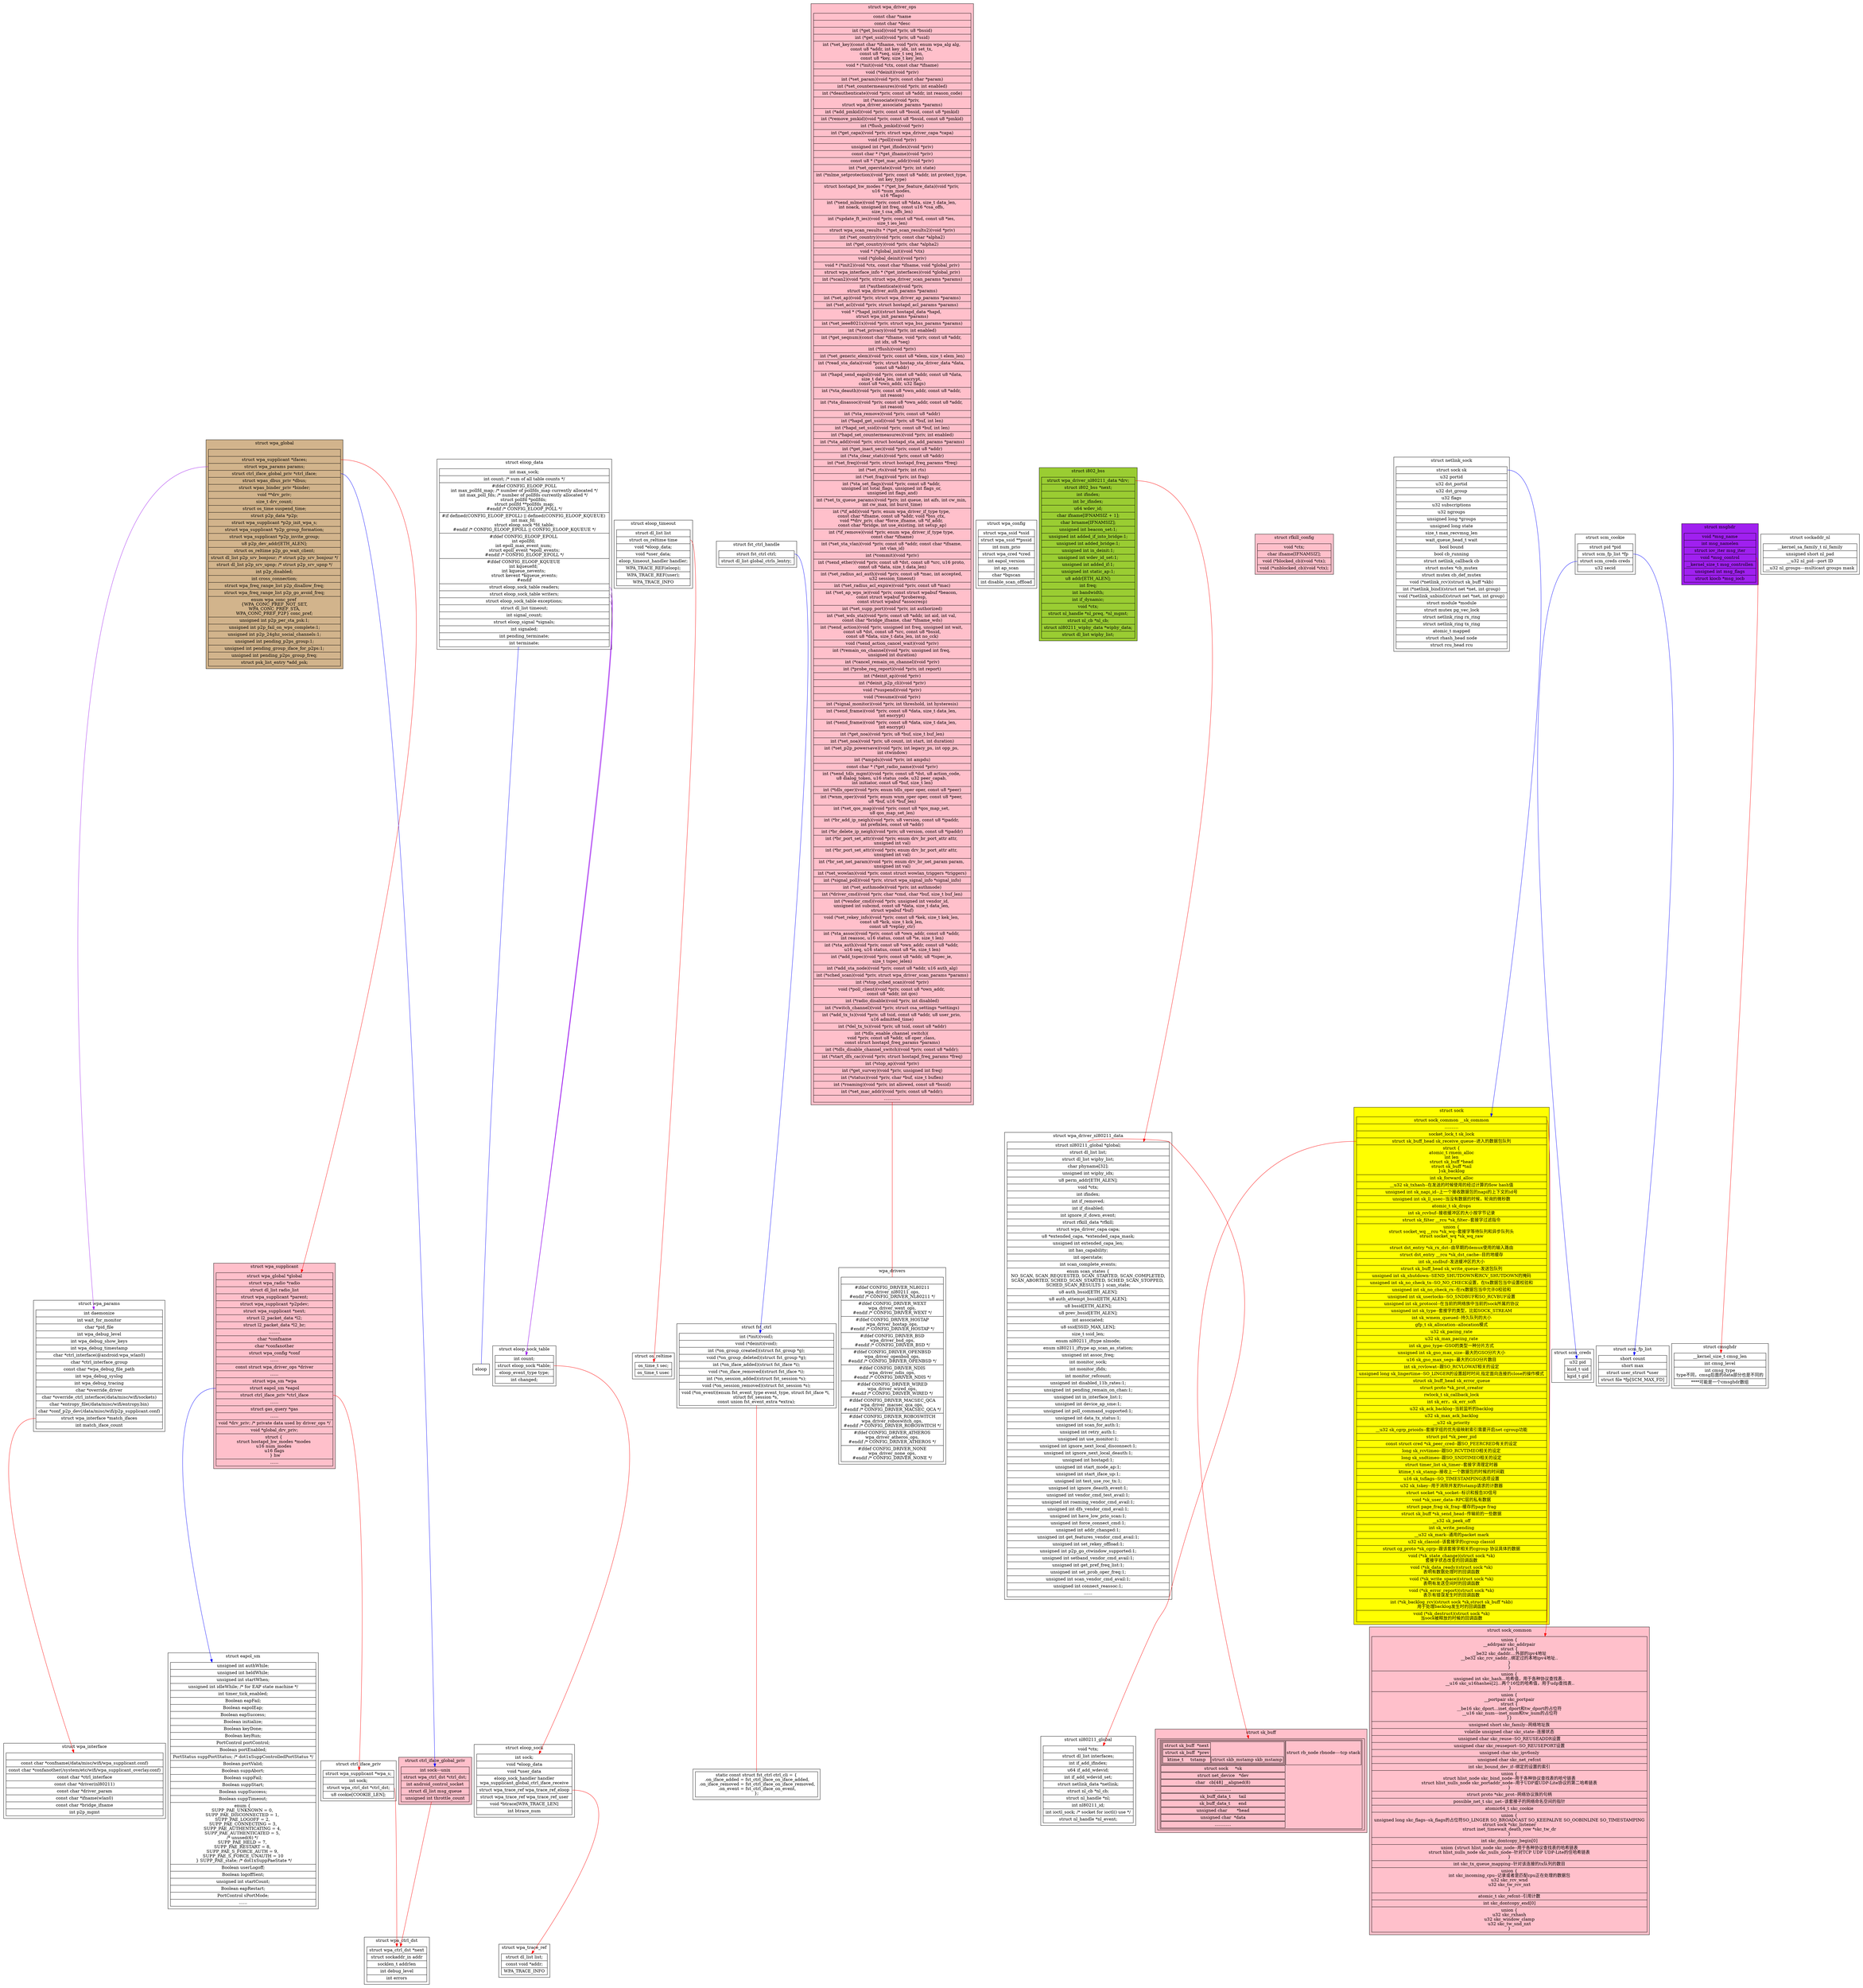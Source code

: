 digraph bluedroid{
	node[shape=record];

	subgraph cluster_struct_wpa_interface{
		label="struct wpa_interface";
		"struct wpa_interface"[label="{
			|const char *confname(/data/misc/wifi/wpa_supplicant.conf)
			|const char *confanother(/system/etc/wifi/wpa_supplicant_overlay.conf)
			|const char *ctrl_interface
			|const char *driver(nl80211)
			|const char *driver_param
			|const char *ifname(wlan0)
			|const char *bridge_ifname
			|int p2p_mgmt
		}"];
	}

	subgraph cluster_struct_wpa_params{
		label="struct wpa_params";
		"struct wpa_params"[label="{
			int daemonize
			|int wait_for_monitor
			|char *pid_file
			|int wpa_debug_level
			|int wpa_debug_show_keys
			|int wpa_debug_timestamp
			|char *ctrl_interface(@android:wpa_wlan0)
			|char *ctrl_interface_group
			|const char *wpa_debug_file_path
			|int wpa_debug_syslog
			|int wpa_debug_tracing
			|char *override_driver
			|char *override_ctrl_interface(/data/misc/wifi/sockets)
			|char *entropy_file(/data/misc/wifi/entropy.bin)
			|char *conf_p2p_dev(/data/misc/wifi/p2p_supplicant.conf)
			|<match_ifaces>struct wpa_interface *match_ifaces
			|int match_iface_count
		}"];
	}
	"struct wpa_params":match_ifaces->"struct wpa_interface"[color=red];
	"struct wpa_global":ifaces->"struct wpa_supplicant"[color=red];

	subgraph cluster_struct_wpa_global{
		label="struct wpa_global";
		bgcolor=tan;
		"struct wpa_global"[label="{
	|<ifaces>struct wpa_supplicant *ifaces;
    |<params>struct wpa_params params;
    |<ctrl_iface>struct ctrl_iface_global_priv *ctrl_iface;
    |struct wpas_dbus_priv *dbus;
    |struct wpas_binder_priv *binder;
    |void **drv_priv;
	|size_t drv_count;
    |struct os_time suspend_time;
    |struct p2p_data *p2p;
    |struct wpa_supplicant *p2p_init_wpa_s;
    |struct wpa_supplicant *p2p_group_formation;
    |struct wpa_supplicant *p2p_invite_group;
    |u8 p2p_dev_addr[ETH_ALEN];
    |struct os_reltime p2p_go_wait_client;
    |struct dl_list p2p_srv_bonjour; /* struct p2p_srv_bonjour */
    |struct dl_list p2p_srv_upnp; /* struct p2p_srv_upnp */
    |int p2p_disabled;
    |int cross_connection;
    |struct wpa_freq_range_list p2p_disallow_freq;
    |struct wpa_freq_range_list p2p_go_avoid_freq;
    |enum wpa_conc_pref \n\{WPA_CONC_PREF_NOT_SET,\nWPA_CONC_PREF_STA,\nWPA_CONC_PREF_P2P\} conc_pref;
    |unsigned int p2p_per_sta_psk:1;
    |unsigned int p2p_fail_on_wps_complete:1;
    |unsigned int p2p_24ghz_social_channels:1;
    |unsigned int pending_p2ps_group:1;
    |unsigned int pending_group_iface_for_p2ps:1;
    |unsigned int pending_p2ps_group_freq;
    |struct psk_list_entry *add_psk;
		}"];
	}
	"struct wpa_global":params->"struct wpa_params"[color=purple];
	"struct wpa_global":ctrl_iface->"struct ctrl_iface_global_priv"[color=blue];
	subgraph cluster_struct_ctrl_iface_global_priv{
		label="struct ctrl_iface_global_priv";
		bgcolor=pink;
		"struct ctrl_iface_global_priv"[label="{
			 int sock---unix
    		|struct wpa_ctrl_dst *ctrl_dst;
    		|int android_control_socket
			|struct dl_list msg_queue
			|unsigned int throttle_count
		}"];
	}


	"struct ctrl_iface_global_priv":ctrl_dst->"struct wpa_ctrl_dst"[color=red];

	subgraph cluster_struct_wpa_ctrl_dst{
		label="struct wpa_ctrl_dst";
		"struct wpa_ctrl_dst"[label="{
			struct wpa_ctrl_dst *next
		|struct sockaddr_in addr
		|socklen_t addrlen
		|int debug_level
		|int errors
		}"];
	}

	"struct eloop_data"->"eloop"[arrowhead=none color=blue];

	subgraph cluster_struct_eloop_data{
		label="struct eloop_data";
		"struct eloop_data"[label="{
			int max_sock;
    |int count; /* sum of all table counts */
|#ifdef CONFIG_ELOOP_POLL\n
    int max_pollfd_map; /* number of pollfds_map currently allocated */
    \nint max_poll_fds; /* number of pollfds currently allocated */
    \nstruct pollfd *pollfds;
    \nstruct pollfd **pollfds_map;
\n#endif /* CONFIG_ELOOP_POLL */
|#if defined(CONFIG_ELOOP_EPOLL) \|\| defined(CONFIG_ELOOP_KQUEUE)
    \nint max_fd;
    \nstruct eloop_sock *fd_table;
\n#endif /* CONFIG_ELOOP_EPOLL \|\| CONFIG_ELOOP_KQUEUE */
|#ifdef CONFIG_ELOOP_EPOLL
    \nint epollfd;
    \nint epoll_max_event_num;
    \nstruct epoll_event *epoll_events;
\n#endif /* CONFIG_ELOOP_EPOLL */
|#ifdef CONFIG_ELOOP_KQUEUE
    \nint kqueuefd;
    \nint kqueue_nevents;
    \nstruct kevent *kqueue_events;
\n#endif
    |<reader>struct eloop_sock_table readers;
    |<writer>struct eloop_sock_table writers;
    |<exception>struct eloop_sock_table exceptions;
    |struct dl_list timeout;
    |int signal_count;
    |struct eloop_signal *signals;
    |int signaled;
    |int pending_terminate;
    |int terminate;
		}"];
	}

	"struct eloop_data":reader->"struct eloop_sock_table"[color=purple];
	"struct eloop_data":writer->"struct eloop_sock_table"[color=purple];
	"struct eloop_data":exception->"struct eloop_sock_table"[color=purple];

	subgraph cluster_struct_eloop_sock_table{
		label="struct eloop_sock_table";
		"struct eloop_sock_table"[label="{
		int count;
    |<table>struct eloop_sock *table;
    |eloop_event_type type;
    |int changed;
	}"];
	}

	"struct eloop_sock_table":table->"struct eloop_sock"[color=red];

	subgraph cluster_struct_eloop_sock{
		label="struct eloop_sock";
		"struct eloop_sock"[label="{
	int sock;
    |void *eloop_data
    |void *user_data
    |eloop_sock_handler handler\nwpa_supplicant_global_ctrl_iface_receive
	|<ref_eloop>struct wpa_trace_ref wpa_trace_ref_eloop
	|struct wpa_trace_ref wpa_trace_ref_user
	|void *btrace[WPA_TRACE_LEN]
	|int btrace_num
	}"];
	}

	"struct eloop_sock":ref_eloop->"struct wpa_trace_ref"[color=red];

	subgraph cluster_struct_wpa_trace_ref{
		label="struct wpa_trace_ref";
		"struct wpa_trace_ref"[label="{
	struct dl_list list;
    |const void *addr;
    |WPA_TRACE_INFO
		}"];
	}

	subgraph cluster_struct_eloop_timeout{
		label="struct eloop_timeout";
		"struct eloop_timeout"[label="{
			struct dl_list list
			|<time>struct os_reltime time
			|void *eloop_data;
    |void *user_data;
    |eloop_timeout_handler handler;
    |WPA_TRACE_REF(eloop);
    |WPA_TRACE_REF(user);
    |WPA_TRACE_INFO
	}"];
	}

	"struct eloop_timeout":time->"struct os_reltime"[color=red];
	subgraph cluster_struct_os_reltime{
		label="struct os_reltime";
		"struct os_reltime"[label="{
		 os_time_t sec;
    	|os_time_t usec
	}"];
	}

	subgraph cluster_struct_fst_ctrl{
		label="struct fst_ctrl";
		"struct fst_ctrl"[label="{
		int (*init)(void);
    |void (*deinit)(void);
    |int (*on_group_created)(struct fst_group *g);
    |void (*on_group_deleted)(struct fst_group *g);
    |int (*on_iface_added)(struct fst_iface *i);
    |void (*on_iface_removed)(struct fst_iface *i);
    |int (*on_session_added)(struct fst_session *s);
    |void (*on_session_removed)(struct fst_session *s);
	|void (*on_event)(enum fst_event_type event_type, struct fst_iface *i,
             \nstruct fst_session *s,
             \nconst union fst_event_extra *extra);
	}"];
	}

	"struct fst_ctrl"->"ctrl_cli"[arrowhead=none color=red];

	subgraph cluster_ctrl_cli{
		"ctrl_cli"[label="{
			static const struct fst_ctrl ctrl_cli = \{\n
    		.on_iface_added = fst_ctrl_iface_on_iface_added,\n
    		.on_iface_removed =  fst_ctrl_iface_on_iface_removed,\n
    		.on_event = fst_ctrl_iface_on_event,\n
			\};
		}"];
	}

	subgraph cluster_struct_fst_ctrl_handle{
		label="struct fst_ctrl_handle";
		"struct fst_ctrl_handle"[label="{
		<ctrl>struct fst_ctrl ctrl;
    |struct dl_list global_ctrls_lentry;
	}"];
	}
	 "struct fst_ctrl_handle":ctrl->"struct fst_ctrl"[color=blue];

	 "struct wpa_driver_ops"->"wpa_drivers"[arrowhead=none color=red];

	subgraph cluster_struct_wpa_driver_ops{
		label="struct wpa_driver_ops";
		bgcolor=pink;
		"struct wpa_driver_ops"[label="{
		const char *name
		|const char *desc
		|int (*get_bssid)(void *priv, u8 *bssid)
		|int (*get_ssid)(void *priv, u8 *ssid)
		|int (*set_key)(const char *ifname, void *priv, enum wpa_alg alg,
               \nconst u8 *addr, int key_idx, int set_tx,
               \nconst u8 *seq, size_t seq_len,
               \nconst u8 *key, size_t key_len)
		| void * (*init)(void *ctx, const char *ifname)
		|void (*deinit)(void *priv)|int (*set_param)(void *priv, const char *param)
		|int (*set_countermeasures)(void *priv, int enabled)
		|int (*deauthenticate)(void *priv, const u8 *addr, int reason_code)
		|int (*associate)(void *priv,
             \nstruct wpa_driver_associate_params *params)
		|int (*add_pmkid)(void *priv, const u8 *bssid, const u8 *pmkid)
		|int (*remove_pmkid)(void *priv, const u8 *bssid, const u8 *pmkid)
		|int (*flush_pmkid)(void *priv)
		|int (*get_capa)(void *priv, struct wpa_driver_capa *capa)
		|void (*poll)(void *priv)
		|unsigned int (*get_ifindex)(void *priv)
		|const char * (*get_ifname)(void *priv)
		|const u8 * (*get_mac_addr)(void *priv)
		|int (*set_operstate)(void *priv, int state)
		|int (*mlme_setprotection)(void *priv, const u8 *addr, int protect_type,
                  \nint key_type)
		|struct hostapd_hw_modes * (*get_hw_feature_data)(void *priv,
                             \nu16 *num_modes,
                             \nu16 *flags)
		|int (*send_mlme)(void *priv, const u8 *data, size_t data_len,
             \nint noack, unsigned int freq, const u16 *csa_offs,
             \nsize_t csa_offs_len)
		|int (*update_ft_ies)(void *priv, const u8 *md, const u8 *ies,
               \nsize_t ies_len)
		|struct wpa_scan_results * (*get_scan_results2)(void *priv)
		|int (*set_country)(void *priv, const char *alpha2)
		|int (*get_country)(void *priv, char *alpha2)
		|void * (*global_init)(void *ctx)
		|void (*global_deinit)(void *priv)
		|void * (*init2)(void *ctx, const char *ifname, void *global_priv)
		|struct wpa_interface_info * (*get_interfaces)(void *global_priv)
		|int (*scan2)(void *priv, struct wpa_driver_scan_params *params)
		|int (*authenticate)(void *priv,
                \nstruct wpa_driver_auth_params *params)
		|int (*set_ap)(void *priv, struct wpa_driver_ap_params *params)
		|int (*set_acl)(void *priv, struct hostapd_acl_params *params)
		|void * (*hapd_init)(struct hostapd_data *hapd,
                \nstruct wpa_init_params *params)
		|int (*set_ieee8021x)(void *priv, struct wpa_bss_params *params)
		|int (*set_privacy)(void *priv, int enabled)
		|int (*get_seqnum)(const char *ifname, void *priv, const u8 *addr,
              \nint idx, u8 *seq)
		|int (*flush)(void *priv)
		|int (*set_generic_elem)(void *priv, const u8 *elem, size_t elem_len)
		|int (*read_sta_data)(void *priv, struct hostap_sta_driver_data *data,
                 \nconst u8 *addr)
		|int (*hapd_send_eapol)(void *priv, const u8 *addr, const u8 *data,
                   \nsize_t data_len, int encrypt,
                   \nconst u8 *own_addr, u32 flags)
		|int (*sta_deauth)(void *priv, const u8 *own_addr, const u8 *addr,
              \nint reason)

		|int (*sta_disassoc)(void *priv, const u8 *own_addr, const u8 *addr,
                \nint reason)
		|int (*sta_remove)(void *priv, const u8 *addr)
		|int (*hapd_get_ssid)(void *priv, u8 *buf, int len)
		|int (*hapd_set_ssid)(void *priv, const u8 *buf, int len)
		|int (*hapd_set_countermeasures)(void *priv, int enabled)
		|int (*sta_add)(void *priv, struct hostapd_sta_add_params *params)
		|int (*get_inact_sec)(void *priv, const u8 *addr)
		|int (*sta_clear_stats)(void *priv, const u8 *addr)
		|int (*set_freq)(void *priv, struct hostapd_freq_params *freq)
		|int (*set_rts)(void *priv, int rts)
		|int (*set_frag)(void *priv, int frag)
		|int (*sta_set_flags)(void *priv, const u8 *addr,
                 \nunsigned int total_flags, unsigned int flags_or,
                 \nunsigned int flags_and)
		|int (*set_tx_queue_params)(void *priv, int queue, int aifs, int cw_min,
                   \nint cw_max, int burst_time)
		|int (*if_add)(void *priv, enum wpa_driver_if_type type,
              \nconst char *ifname, const u8 *addr, void *bss_ctx,
              \nvoid **drv_priv, char *force_ifname, u8 *if_addr,
              \nconst char *bridge, int use_existing, int setup_ap)
		|int (*if_remove)(void *priv, enum wpa_driver_if_type type,
             \nconst char *ifname)
		|int (*set_sta_vlan)(void *priv, const u8 *addr, const char *ifname,
                \nint vlan_id)
		|int (*commit)(void *priv)
		|int (*send_ether)(void *priv, const u8 *dst, const u8 *src, u16 proto,
              \nconst u8 *data, size_t data_len)
		|int (*set_radius_acl_auth)(void *priv, const u8 *mac, int accepted,
                   \nu32 session_timeout)
		|int (*set_radius_acl_expire)(void *priv, const u8 *mac)
		|int (*set_ap_wps_ie)(void *priv, const struct wpabuf *beacon,
                 \nconst struct wpabuf *proberesp,
                 \nconst struct wpabuf *assocresp)
		|int (*set_supp_port)(void *priv, int authorized)
		| int (*set_wds_sta)(void *priv, const u8 *addr, int aid, int val,
               \nconst char *bridge_ifname, char *ifname_wds)
		|int (*send_action)(void *priv, unsigned int freq, unsigned int wait,
              \n const u8 *dst, const u8 *src, const u8 *bssid,
               \nconst u8 *data, size_t data_len, int no_cck)
		|void (*send_action_cancel_wait)(void *priv)
		|int (*remain_on_channel)(void *priv, unsigned int freq,
                 \nunsigned int duration)
		|int (*cancel_remain_on_channel)(void *priv)
		|int (*probe_req_report)(void *priv, int report)
		|int (*deinit_ap)(void *priv)
		|int (*deinit_p2p_cli)(void *priv)
		|void (*suspend)(void *priv)
		|void (*resume)(void *priv)
		|int (*signal_monitor)(void *priv, int threshold, int hysteresis)
		|int (*send_frame)(void *priv, const u8 *data, size_t data_len,
              \nint encrypt)
		|int (*send_frame)(void *priv, const u8 *data, size_t data_len,
              \nint encrypt)
		|int (*get_noa)(void *priv, u8 *buf, size_t buf_len)
		|int (*set_noa)(void *priv, u8 count, int start, int duration)
		|int (*set_p2p_powersave)(void *priv, int legacy_ps, int opp_ps,
                 \nint ctwindow)
		|int (*ampdu)(void *priv, int ampdu)
		|const char * (*get_radio_name)(void *priv)
		|int (*send_tdls_mgmt)(void *priv, const u8 *dst, u8 action_code,
                  \nu8 dialog_token, u16 status_code, u32 peer_capab,
                  \nint initiator, const u8 *buf, size_t len)


		|int (*tdls_oper)(void *priv, enum tdls_oper oper, const u8 *peer)
		|int (*wnm_oper)(void *priv, enum wnm_oper oper, const u8 *peer,
            \nu8 *buf, u16 *buf_len)
		|int (*set_qos_map)(void *priv, const u8 *qos_map_set,
               \nu8 qos_map_set_len)
		|int (*br_add_ip_neigh)(void *priv, u8 version, const u8 *ipaddr,
                   \nint prefixlen, const u8 *addr)
		|int (*br_delete_ip_neigh)(void *priv, u8 version, const u8 *ipaddr)
		|int (*br_port_set_attr)(void *priv, enum drv_br_port_attr attr,
                \nunsigned int val)
		|int (*br_port_set_attr)(void *priv, enum drv_br_port_attr attr,
                \nunsigned int val)
		|int (*br_set_net_param)(void *priv, enum drv_br_net_param param,
                \nunsigned int val)
		|int (*set_wowlan)(void *priv, const struct wowlan_triggers *triggers)
		|int (*signal_poll)(void *priv, struct wpa_signal_info *signal_info)
		|int (*set_authmode)(void *priv, int authmode)
		|int (*driver_cmd)(void *priv, char *cmd, char *buf, size_t buf_len)
		|int (*vendor_cmd)(void *priv, unsigned int vendor_id,
              \nunsigned int subcmd, const u8 *data, size_t data_len,
              \nstruct wpabuf *buf)
		|void (*set_rekey_info)(void *priv, const u8 *kek, size_t kek_len,
                   \nconst u8 *kck, size_t kck_len,
                   \nconst u8 *replay_ctr)
		|int (*sta_assoc)(void *priv, const u8 *own_addr, const u8 *addr,
              \nint reassoc, u16 status, const u8 *ie, size_t len)

		|int (*sta_auth)(void *priv, const u8 *own_addr, const u8 *addr,
             \nu16 seq, u16 status, const u8 *ie, size_t len)
		|int (*add_tspec)(void *priv, const u8 *addr, u8 *tspec_ie,
              \nsize_t tspec_ielen)
		|int (*add_sta_node)(void *priv, const u8 *addr, u16 auth_alg)
		|int (*sched_scan)(void *priv, struct wpa_driver_scan_params *params)
		|int (*stop_sched_scan)(void *priv)
		|void (*poll_client)(void *priv, const u8 *own_addr,
                \nconst u8 *addr, int qos)
		|int (*radio_disable)(void *priv, int disabled)
		|int (*switch_channel)(void *priv, struct csa_settings *settings)
		|int (*add_tx_ts)(void *priv, u8 tsid, const u8 *addr, u8 user_prio,
             \nu16 admitted_time)
		|int (*del_tx_ts)(void *priv, u8 tsid, const u8 *addr)
		|int (*tdls_enable_channel_switch)(
        \nvoid *priv, const u8 *addr, u8 oper_class,
        \nconst struct hostapd_freq_params *params)
		| int (*tdls_disable_channel_switch)(void *priv, const u8 *addr);

		| int (*start_dfs_cac)(void *priv, struct hostapd_freq_params *freq)
		|int (*stop_ap)(void *priv)
		|int (*get_survey)(void *priv, unsigned int freq)

		|int (*status)(void *priv, char *buf, size_t buflen)
		|int (*roaming)(void *priv, int allowed, const u8 *bssid)
		|int (*set_mac_addr)(void *priv, const u8 *addr);
		|............

	}"];
	}

	subgraph cluster_wpa_drivers{
		label="wpa_drivers";
		"wpa_drivers"[label="{
	|#ifdef CONFIG_DRIVER_NL80211
	\nwpa_driver_nl80211_ops,
	\n#endif /* CONFIG_DRIVER_NL80211 */
	|#ifdef CONFIG_DRIVER_WEXT
	\nwpa_driver_wext_ops,
	\n#endif /* CONFIG_DRIVER_WEXT */
	|#ifdef CONFIG_DRIVER_HOSTAP
	\nwpa_driver_hostap_ops,
	\n#endif /* CONFIG_DRIVER_HOSTAP */
	|#ifdef CONFIG_DRIVER_BSD
	\nwpa_driver_bsd_ops,
	\n#endif /* CONFIG_DRIVER_BSD */
	|#ifdef CONFIG_DRIVER_OPENBSD
	\nwpa_driver_openbsd_ops,
	\n#endif /* CONFIG_DRIVER_OPENBSD */
	|#ifdef CONFIG_DRIVER_NDIS
	\nwpa_driver_ndis_ops,
	\n#endif /* CONFIG_DRIVER_NDIS */
	|#ifdef CONFIG_DRIVER_WIRED
	\nwpa_driver_wired_ops,
	\n#endif /* CONFIG_DRIVER_WIRED */
	|#ifdef CONFIG_DRIVER_MACSEC_QCA
	\nwpa_driver_macsec_qca_ops,
	\n#endif /* CONFIG_DRIVER_MACSEC_QCA */
	|#ifdef CONFIG_DRIVER_ROBOSWITCH
	\nwpa_driver_roboswitch_ops,
	\n#endif /* CONFIG_DRIVER_ROBOSWITCH */
	|#ifdef CONFIG_DRIVER_ATHEROS
	\nwpa_driver_atheros_ops,
	\n#endif /* CONFIG_DRIVER_ATHEROS */
	|#ifdef CONFIG_DRIVER_NONE
	\nwpa_driver_none_ops,
	\n#endif /* CONFIG_DRIVER_NONE */
	}"];
	}

	subgraph cluster_struct_wpa_supplicant{
		label="struct wpa_supplicant";
		bgcolor=pink;
		"struct wpa_supplicant"[label="{
			struct wpa_global *global
			|struct wpa_radio *radio
			|struct dl_list radio_list
			|struct wpa_supplicant *parent;
    |struct wpa_supplicant *p2pdev;
    |struct wpa_supplicant *next;
    |struct l2_packet_data *l2;
    |struct l2_packet_data *l2_br;
	|........
	|char *confname
	|char *confanother
	|struct wpa_config *conf
	|......
	|const struct wpa_driver_ops *driver
	|......
	|<wpa>struct wpa_sm *wpa
    |<eapol>struct eapol_sm *eapol
	|<ctrl_iface>struct ctrl_iface_priv *ctrl_iface
	|......
	|struct gas_query *gas
	|......
	|void *drv_priv; /* private data used by driver_ops */
    |void *global_drv_priv;
	|struct \{
        \nstruct hostapd_hw_modes *modes
        \nu16 num_modes
        \nu16 flags\n
    	\} hw
	|......

	
		}"];
	}

	"struct wpa_supplicant":eapol->"struct eapol_sm"[color=blue];
	"struct wpa_supplicant":ctrl_iface->"struct ctrl_iface_priv"[color=red];

	subgraph cluster_struct_ctrl_iface_priv{
		label="struct ctrl_iface_priv";
		"struct ctrl_iface_priv"[label="{
		struct wpa_supplicant *wpa_s;
		|int sock;
		|<dst>struct wpa_ctrl_dst *ctrl_dst;
		|u8 cookie[COOKIE_LEN];
		}"];
	}
	"struct ctrl_iface_priv":dst->"struct wpa_ctrl_dst"[color=red];

	subgraph cluster_struct_wpa_config{
		label="struct wpa_config";
		"struct wpa_config"[label="{
		struct wpa_ssid *ssid
		|struct wpa_ssid **pssid
		|int num_prio
		|struct wpa_cred *cred
		|int eapol_version
		|int ap_scan
		|char *bgscan
		|int disable_scan_offload
	}"];
	}

	subgraph cluster_struct_eapol_sm{
		label="struct eapol_sm";
		"struct eapol_sm"[label="{
		unsigned int authWhile;
    |unsigned int heldWhile;
    |unsigned int startWhen;
    |unsigned int idleWhile; /* for EAP state machine */
    |int timer_tick_enabled;
	|Boolean eapFail;
    |Boolean eapolEap;
    |Boolean eapSuccess;
    |Boolean initialize;
    |Boolean keyDone;
    |Boolean keyRun;
    |PortControl portControl;
    |Boolean portEnabled;
    |PortStatus suppPortStatus;  /* dot1xSuppControlledPortStatus */
    |Boolean portValid;
    |Boolean suppAbort;
    |Boolean suppFail;
    |Boolean suppStart;
    |Boolean suppSuccess;
    |Boolean suppTimeout;
	|enum \{
        \nSUPP_PAE_UNKNOWN = 0,
        \nSUPP_PAE_DISCONNECTED = 1,
        \nSUPP_PAE_LOGOFF = 2,
       \n SUPP_PAE_CONNECTING = 3,
        \nSUPP_PAE_AUTHENTICATING = 4,
        \nSUPP_PAE_AUTHENTICATED = 5,
        \n/* unused(6) */
        \nSUPP_PAE_HELD = 7,
        \nSUPP_PAE_RESTART = 8,
        \nSUPP_PAE_S_FORCE_AUTH = 9,
        \nSUPP_PAE_S_FORCE_UNAUTH = 10\n
    \} SUPP_PAE_state; /* dot1xSuppPaeState */
	|Boolean userLogoff;
    |Boolean logoffSent;
    |unsigned int startCount;
    |Boolean eapRestart;
    |PortControl sPortMode;
	|......


	}"]
	}
	"struct i802_bss":drv->"struct wpa_driver_nl80211_data"[color=red];
	subgraph cluster_struct_i802_bss{
		label="struct i802_bss";
		bgcolor="yellowgreen";
		"struct i802_bss"[label="{
			<drv>struct wpa_driver_nl80211_data *drv;
    |struct i802_bss *next;
    |int ifindex;
    |int br_ifindex;
    |u64 wdev_id;
    |char ifname[IFNAMSIZ + 1];
    |char brname[IFNAMSIZ];
    |unsigned int beacon_set:1;
    |unsigned int added_if_into_bridge:1;
    |unsigned int added_bridge:1;
    |unsigned int in_deinit:1;
    |unsigned int wdev_id_set:1;
    |unsigned int added_if:1;
    |unsigned int static_ap:1;

    |u8 addr[ETH_ALEN];

    |int freq;
    |int bandwidth;
    |int if_dynamic;

    |void *ctx;
    |struct nl_handle *nl_preq, *nl_mgmt;
    |struct nl_cb *nl_cb;

    |struct nl80211_wiphy_data *wiphy_data;
    |struct dl_list wiphy_list;
		}"];
	}

	subgraph cluster_struct_nl80211_global{
		label="struct nl80211_global";
		"struct nl80211_global"[label="{
		void *ctx;
    |struct dl_list interfaces;
    |int if_add_ifindex;
    |u64 if_add_wdevid;
    |int if_add_wdevid_set;
    |struct netlink_data *netlink;
    |struct nl_cb *nl_cb;
    |struct nl_handle *nl;
    |int nl80211_id;
    |int ioctl_sock; /* socket for ioctl() use */
    |struct nl_handle *nl_event;
	}"];
	}

	"struct wpa_driver_nl80211_data":global->"struct nl80211_global"[color=red];
	subgraph cluster_struct_wpa_driver_nl80211_data{
		label="struct wpa_driver_nl80211_data";
		"struct wpa_driver_nl80211_data"[label="{
		<global>struct nl80211_global *global;
    |struct dl_list list;
    |struct dl_list wiphy_list;
    |char phyname[32];
    |unsigned int wiphy_idx;
    |u8 perm_addr[ETH_ALEN];
    |void *ctx;
    |int ifindex;
    |int if_removed;
    |int if_disabled;
    |int ignore_if_down_event;
    |struct rfkill_data *rfkill;
    |struct wpa_driver_capa capa;
    |u8 *extended_capa, *extended_capa_mask;
    |unsigned int extended_capa_len;
    |int has_capability;

    |int operstate;

    |int scan_complete_events;
	|enum scan_states \{\n
        NO_SCAN, SCAN_REQUESTED, SCAN_STARTED, SCAN_COMPLETED,
        \nSCAN_ABORTED, SCHED_SCAN_STARTED, SCHED_SCAN_STOPPED,
        \nSCHED_SCAN_RESULTS
    \} scan_state;
	|u8 auth_bssid[ETH_ALEN];
    |u8 auth_attempt_bssid[ETH_ALEN];
    |u8 bssid[ETH_ALEN];
    |u8 prev_bssid[ETH_ALEN];
    |int associated;
    |u8 ssid[SSID_MAX_LEN];
    |size_t ssid_len;
    |enum nl80211_iftype nlmode;
    |enum nl80211_iftype ap_scan_as_station;
    |unsigned int assoc_freq;

    |int monitor_sock;
    |int monitor_ifidx;
    |int monitor_refcount;
	|unsigned int disabled_11b_rates:1;
    |unsigned int pending_remain_on_chan:1;
    |unsigned int in_interface_list:1;
    |unsigned int device_ap_sme:1;
    |unsigned int poll_command_supported:1;
    |unsigned int data_tx_status:1;
    |unsigned int scan_for_auth:1;
    |unsigned int retry_auth:1;
    |unsigned int use_monitor:1;
    |unsigned int ignore_next_local_disconnect:1;
    |unsigned int ignore_next_local_deauth:1;
    |unsigned int hostapd:1;
    |unsigned int start_mode_ap:1;
    |unsigned int start_iface_up:1;
    |unsigned int test_use_roc_tx:1;
    |unsigned int ignore_deauth_event:1;
    |unsigned int vendor_cmd_test_avail:1;
    |unsigned int roaming_vendor_cmd_avail:1;
    |unsigned int dfs_vendor_cmd_avail:1;
    |unsigned int have_low_prio_scan:1;
    |unsigned int force_connect_cmd:1;
    |unsigned int addr_changed:1;
    |unsigned int get_features_vendor_cmd_avail:1;
    |unsigned int set_rekey_offload:1;
    |unsigned int p2p_go_ctwindow_supported:1;
    |unsigned int setband_vendor_cmd_avail:1;
    |unsigned int get_pref_freq_list:1;
    |unsigned int set_prob_oper_freq:1;
    |unsigned int scan_vendor_cmd_avail:1;
    |unsigned int connect_reassoc:1;
	
	|......

	}"];
	}
	
	subgraph cluster_struct_rfkill_config{
		label="struct rfkill_config";
		bgcolor="pink";
		"struct rfkill_config"[label="{
			void *ctx;
    |char ifname[IFNAMSIZ];
    |void (*blocked_cb)(void *ctx);
    |void (*unblocked_cb)(void *ctx);
		}"];
	}
	subgraph cluster_struct_sk_buff{
		label="struct sk_buff";
		bgcolor="pink";
		"struct sk_buff"[label=<
			<table>
				<tr>
					<td>
						<table>
						<tr>
						<td>struct sk_buff  *next</td>
						</tr>
						<tr>
						<td> struct sk_buff  *prev</td>
						</tr>
						<tr>
							<td>
								ktime_t     tstamp
							</td>
							<td>
								struct skb_mstamp skb_mstamp
							</td>
						</tr>
						</table>
					</td>
					<td>
						struct rb_node rbnode----tcp stack
					</td>
				</tr>
				<tr><td>struct sock     *sk</td></tr>
				<tr><td>struct net_device   *dev</td></tr>
				<tr><td>char   cb[48] __aligned(8)</td></tr>
				<tr><td>............</td></tr>
				<tr><td>sk_buff_data_t      tail</td></tr>
				<tr><td>sk_buff_data_t      end</td></tr>
				<tr><td>unsigned char       *head</td></tr>
				<tr><td>unsigned char  *data</td></tr>
				<tr><td>............</td></tr>
			</table>
		>];
	}

	"struct sock":recv_queue->"struct sk_buff"[color=red];
	"struct netlink_sock":sock->"struct sock"[color=blue];

	subgraph cluster_struct_netlink_sock{
		label="struct netlink_sock";
		"struct netlink_sock"[label="{
			<sock>struct sock     sk
    |u32         portid
    |u32         dst_portid
    |u32         dst_group
    |u32         flags
    |u32         subscriptions
    |u32         ngroups
    |unsigned long       *groups
    |unsigned long       state
    |size_t          max_recvmsg_len
    |wait_queue_head_t   wait
    |bool            bound
    |bool            cb_running
    |struct netlink_callback cb
    |struct mutex        *cb_mutex
    |struct mutex        cb_def_mutex
	|void            (*netlink_rcv)(struct sk_buff *skb)
    |int         (*netlink_bind)(struct net *net, int group)
    |void            (*netlink_unbind)(struct net *net, int group)
    |struct module       *module
	|struct mutex        pg_vec_lock
    |struct netlink_ring rx_ring
    |struct netlink_ring tx_ring
    |atomic_t        mapped
	|struct rhash_head   node
    |struct rcu_head     rcu
		}"];
	}

	subgraph cluster_struct_scm_cookie{
		label="struct scm_cookie";
		"struct scm_cookie"[label="{
			struct pid      *pid
			|<fp>struct scm_fp_list  *fp
			|<cred>struct scm_creds    creds
			|u32         secid
		}"];
	}
	"struct scm_cookie":cred->"struct scm_creds"[color=blue];
	subgraph cluster_struct_scm_creds{
		label="struct scm_creds";
		"struct scm_creds"[label="{
		 u32 pid
    	|kuid_t  uid
    	|kgid_t  gid	
	}"];
	}

	"struct scm_cookie":fp->"struct scm_fp_list"[color=blue];

	subgraph cluster_struct_scm_fp_list{
		label="struct scm_fp_list";
		"struct scm_fp_list"[label="{
		 short           count
    	|short           max
    	|struct user_struct  *user
    	|<file>struct file     *fp[SCM_MAX_FD]
		}"];
	}

	subgraph cluster_struct_cmsghdr{
		label="struct cmsghdr";
		"struct cmsghdr"[label="{
			 __kernel_size_t cmsg_len
			 |int     cmsg_level
			 |int     cmsg_type\ntype不同，cmsg后面的data部分也是不同的
			|****可能是一个cmsghdr数组
		}"];
	}

	subgraph cluster_struct_msghdr{
		label="struct msghdr";
		bgcolor="purple";
		"struct msghdr"[label="{
		void        *msg_name
    	|int     msg_namelen
    	|struct iov_iter msg_iter
    	|<control>void        *msg_control
    	|__kernel_size_t msg_controllen
    	|unsigned int    msg_flags
    	|struct kiocb    *msg_iocb
		}"];
	}
	"struct msghdr":control->"struct cmsghdr"[color=red];

	subgraph cluster_struct_sockaddr_nl{
		label="struct sockaddr_nl";
		"struct sockaddr_nl"[label="{
		 __kernel_sa_family_t    nl_family
    	|unsigned short  nl_pad
    	|__u32       nl_pid---port ID
    	|__u32       nl_groups---multicast groups mask
	}"];
	}

	subgraph cluster_struct_sock{
		label="struct sock";
		bgcolor="yellow";
		"struct sock"[label="{
			<common>struct sock_common  __sk_common
			|..........
			|socket_lock_t   sk_lock
			|<recv_queue>struct sk_buff_head sk_receive_queue--进入的数据包队列
			|struct \{\n
			atomic_t    rmem_alloc\n
			int     len\n
			struct sk_buff  *head\n
			struct sk_buff  *tail\n
			\}sk_backlog\n
			|int         sk_forward_alloc
			|__u32           sk_txhash--在发送的时候使用的经过计算的flow hash值
			|unsigned int        sk_napi_id--上一个接收数据包的napi的上下文的id号
			|unsigned int        sk_ll_usec--当没有数据的时候，轮询的微秒数
			|atomic_t        sk_drops
			|int         sk_rcvbuf--接收缓冲区的大小按字节记录
			|struct sk_filter __rcu  *sk_filter--套接字过滤指令
			|union \{\n
			struct socket_wq __rcu  *sk_wq--套接字等待队列和异步队列头\n
			struct socket_wq    *sk_wq_raw\n
			\}\n
			|struct dst_entry    *sk_rx_dst--由早期的demux使用的输入路由
			|struct dst_entry __rcu  *sk_dst_cache--目的地缓存
			|int         sk_sndbuf--发送缓冲区的大小
			|struct sk_buff_head sk_write_queue--发送包队列
			|unsigned int        sk_shutdown--SEND_SHUTDOWN和RCV_SHUTDOWN的掩码
			|unsigned int        sk_no_check_tx--SO_NO_CHECK设置，在tx数据包当中设置校验和
			|unsigned int        sk_no_check_rx--在rx数据包当中允许0校验和
			|unsigned int        sk_userlocks--SO_SNDBUF和SO_RCVBUF设置
			|unsigned int        sk_protocol--在当前的网络族中当前的sock所属的协议
			|unsigned int        sk_type--套接字的类型，比如SOCK_STREAM
			|int         sk_wmem_queued--持久队列的大小
			|gfp_t           sk_allocation--allocation模式
			|u32         sk_pacing_rate
			|u32         sk_max_pacing_rate
			|int         sk_gso_type--GSO的类型一种分片方式
			|unsigned int        sk_gso_max_size--最大的GSO分片大小
			|u16         sk_gso_max_segs--最大的GSO分片数目
			|int         sk_rcvlowat--跟SO_RCVLOWAT相关的设定
			|unsigned long           sk_lingertime--SO_LINGER的设置超时时间,指定面向连接的close的操作模式
			|struct sk_buff_head sk_error_queue
			|struct proto        *sk_prot_creator
			|rwlock_t        sk_callback_lock
			|int         sk_err，sk_err_soft
			|u32         sk_ack_backlog--当前监听的backlog
			|u32         sk_max_ack_backlog
			|__u32           sk_priority
			|__u32           sk_cgrp_prioidx--套接字组的优先级映射索引需要开启net cgroup功能
			|struct pid      *sk_peer_pid
			|const struct cred   *sk_peer_cred--跟SO_PEERCRED有关的设定
			|long            sk_rcvtimeo--跟SO_RCVTIMEO相关的设定
			|long            sk_sndtimeo--跟SO_SNDTIMEO相关的设定
			|struct timer_list   sk_timer--套接字清理定时器
			|ktime_t         sk_stamp--接收上一个数据包的时候的时间戳
			|u16         sk_tsflags--SO_TIMESTAMPING选项设置
			|u32         sk_tskey--用于消除并发的tstamp请求的计数器
			|struct socket       *sk_socket--标识和报告IO信号
			|void            *sk_user_data--RPC层的私有数据
			|struct page_frag    sk_frag--缓存的page frag
			|struct sk_buff      *sk_send_head--传输前的一些数据
			|__s32           sk_peek_off
			|int         sk_write_pending
			|__u32           sk_mark--通用的packet mark
			|u32         sk_classid--该套接字的cgroup classid
			|struct cg_proto     *sk_cgrp--跟该套接字相关的cgroup 协议具体的数据
			|void   (*sk_state_change)(struct sock *sk)\n
			套接字状态改变的回调函数
			|void            (*sk_data_ready)(struct sock *sk)\n
			表明有数据处理时的回调函数
			|void            (*sk_write_space)(struct sock *sk)\n
			表明有发送空间时的回调函数
			|void            (*sk_error_report)(struct sock *sk)\n
			表示有错误发生时的回调函数
			|int         (*sk_backlog_rcv)(struct sock *sk,struct sk_buff *skb)\n
			用于处理backlog发生时的回调函数
			|void                    (*sk_destruct)(struct sock *sk)\n
			当sock被释放的时候的回调函数

		}"];
	}
	"struct sock":common->"struct sock_common"[color=red];

	subgraph cluster_struct_sock_common{
		label="struct sock_common";
		bgcolor="pink";
		"struct sock_common"[label="{
	    		union \{\n
				__addrpair  skc_addrpair\n
				struct \{\n
				__be32  skc_daddr....外部的ipv4地址\n
				__be32  skc_rcv_saddr...绑定过的本地ipv4地址..\n
				\}\n
				\}
		  |union \{\n
			unsigned int    skc_hash...哈希值，用于各种协议查找表..\n
			 __u16       skc_u16hashes\[2\]...两个16位的哈希值，用于udp查找表..\n
			 \}\n
		  |union \{\n
			__portpair  skc_portpair\n
			struct \{\n
			__be16  skc_dport...inet_dport和tw_dport的占位符\n
			 __u16   skc_num---inet_num和tw_num的占位符\n
			\}
			\}
		|unsigned short      skc_family--网络地址族
		|volatile unsigned char  skc_state--连接状态
		|unsigned char       skc_reuse--SO_REUSEADDR设置
		|unsigned char       skc_reuseport--SO_REUSEPORT设置
		|unsigned char       skc_ipv6only
		|unsigned char       skc_net_refcnt
		|int         skc_bound_dev_if--绑定的设置的索引
		|union \{\n
		struct hlist_node   skc_bind_node--用于各种协议查找表的哈兮链表\n
		struct hlist_nulls_node skc_portaddr_node--用于UDP或UDP-Lite协议的第二哈希链表\n
		\}
		|struct proto        *skc_prot--网络协议族的句柄
		| possible_net_t      skc_net--该套接子的网络命名空间的指针
		|atomic64_t      skc_cookie
		|union \{\n
		unsigned long   skc_flags--sk_flags的占位符SO_LINGER SO_BROADCAST SO_KEEPALIVE SO_OOBINLINE SO_TIMESTAMPING\n
		struct sock *skc_listener\n
		struct inet_timewait_death_row *skc_tw_dr\n
		\}
		|int         skc_dontcopy_begin\[0\]
		|union \{
			struct hlist_node   skc_node--用于各种协议查找表的哈希链表\n
			struct hlist_nulls_node skc_nulls_node--针对TCP UDP UDP-Lite的住哈希链表\n
		\}
		|int         skc_tx_queue_mapping--针对该连接的tx队列的数目
		|union \{\n
		int     skc_incoming_cpu--记录或者是匹配cpu正在处理的数据包\n
		u32     skc_rcv_wnd\n
		u32     skc_tw_rcv_nxt\n
		\}
		|atomic_t        skc_refcnt--引用计数
		|int  skc_dontcopy_end\[0\]
		|union \{\n
		u32     skc_rxhash\n
		u32     skc_window_clamp\n
		u32     skc_tw_snd_nxt\n
		\}

	
	
	}"];
	}

}
